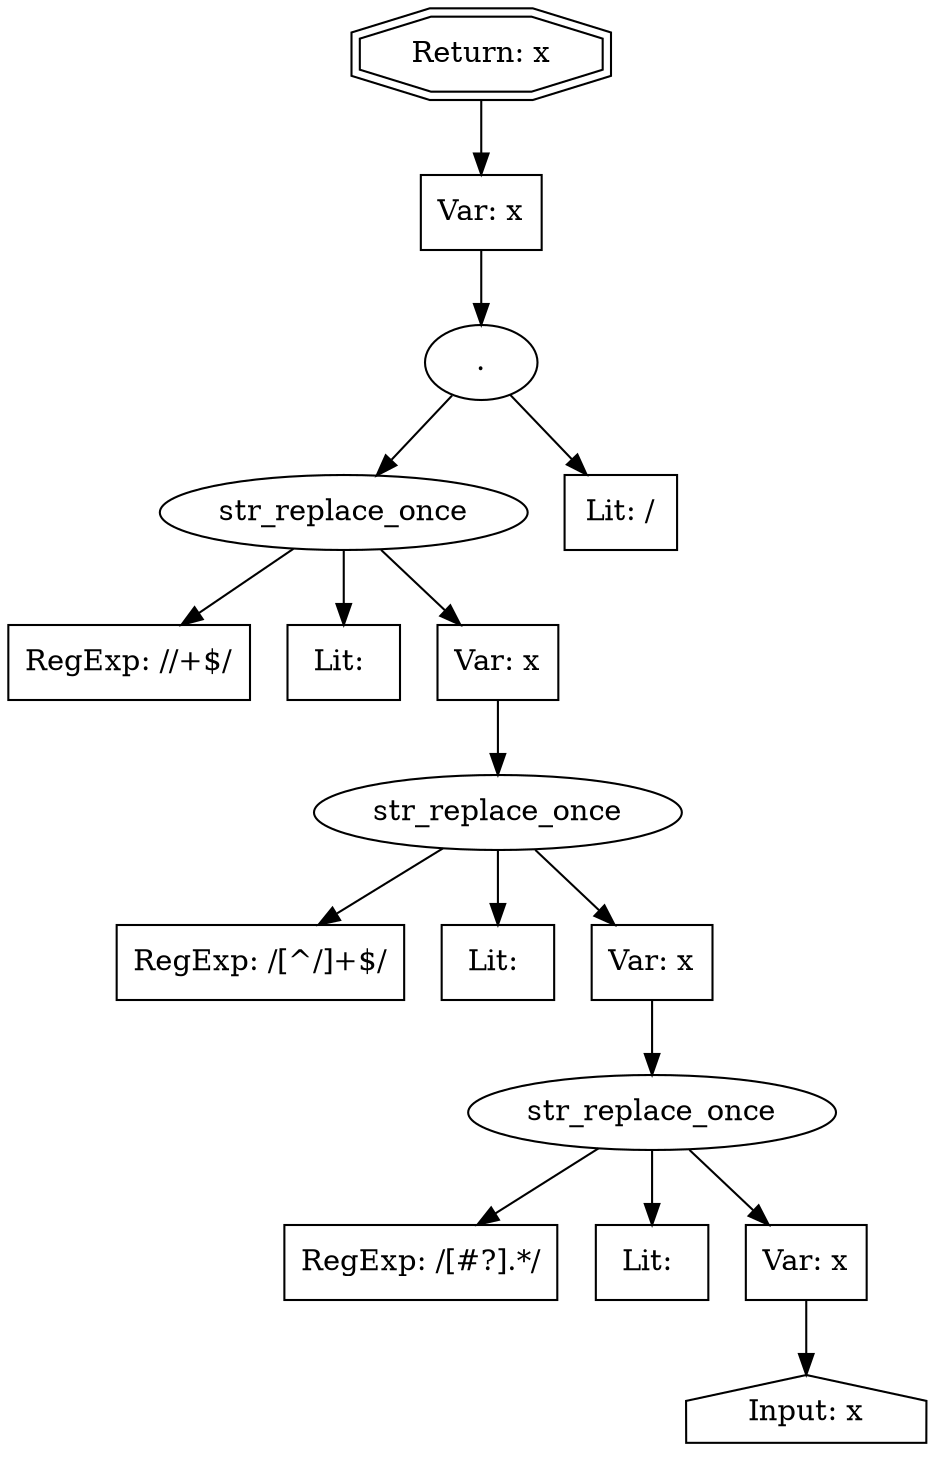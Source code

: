 // Finding: 1a82bd82-722c-4c55-affd-9a261b9addff
// Finding.url: https://www.example128.com/c/style-and-living/i</iframe></style></script></object></embed></textarea><img src=x onerror=taintfoxLog('e1951f6626024df3833486da900c7746')><!--/*
// Finding.parentloc: https://www.example128.com/c/style-and-living/i</iframe></style></script></object></embed></textarea><img src=x onerror=taintfoxLog('e1951f6626024df3833486da900c7746')><!--/*
// Finding.domain: www.example128.com
// Finding.base_domain: example128.com
// Finding.source: location.href
// Finding.sink: innerHTML
// Sanitizer.score: 236
// Sanitizer.name: p.initCore/p.getBasePageUrl
// Sanitizer.location: https://int-asset2.cxnexample128.com/356.0/javascript/global/mns.all.min.js - p.initCore/p.getBasePageUrl:33:11215
// Finding.begin: 0
// Finding.end: 23
// Finding.original_uuid: 8267171c-8115-475b-8886-c027720748da
// Finding.TwentyFiveMillionFlowsId: -721071653
// Finding.script: https://tags.example101.com/utag/marksandspencer/main/prod/utag.318.js?utv=ut4.46.202105050855
// Finding.line: 55
// Exploit.uuid: e1951f66-2602-4df3-8334-86da900c7746
// Exploit.success: false
// Exploit.status: failure
// Exploit.method: C
// Exploit.type: html
// Exploit.token: text
// Exploit.content: i
// Exploit.quote_type: None
// Exploit.tag: None
// Exploit.break_out: i</iframe></style></script></object></embed></textarea><img src=x onerror=
// Exploit.break_in: ><!--/*
// Exploit.payload: i</iframe></style></script></object></embed></textarea><img src=x onerror=taintfoxLog(1)><!--/*
// Exploit.begin_taint_url: 77
// Exploit.end_taint_url: 101
// Exploit.replace_begin_url: 77
// Exploit.replace_end_url: 101
// Exploit.replace_begin_param: 0
// Exploit.replace_end_param: 24
// Issues.LargestEncodeAttrStringChain: 0
// Issues.LargestTextFragmentEncodeChainLength: 0
// Issues.HasApproximation: true
// Issues.HasMissingImplementation: false
// Issues.HasInfiniteRegexWithFunctionReplacer: true
// Issues.MergedSplitAndJoins: false
// Issues.HasUrlInRhsOfReplace: false
// Issues.HasUrlInLhsOfReplace: false
// Issues.HasCookieValueInLhsOfreplace: false
// Issues.HasCookieValueInRhsOfreplace: false
// Issues.HasCookieValueInMatchPattern: false
// Issues.HasCookieValueInExecPattern: false
// Issues.RemovedLRConcats: false
// Issues.RemovedReplaceArtifacts: false
// Issues.HasUrlInMatchPattern: false
// Issues.HasUrlInExecPattern: false
// Issues.RemovedNOPreplaces: false
// Issues.Known_sanitizer: false
// DepGraph.hash: 1317876924
// DepGraph.sanitizer_hash: 32758253
// Non Finite Regex with function on rhs:  replace([^\/]+$/g: 0, s: 0, u: 0, m: 0, i: 0 [escapes(<: 1, >: 1, &: 1, ": 1, ': 1, `: 1, \: 1, :: 1, =: 1, %: 1, *: 1,  : 1, ,: 1, -: 1, ;: 1, ^: 1, |: 1, (: 1, ): 1, [: 1, ]: 1, {: 1, }: 1, arbitrary_tag: 1, <script>: 1, <img>: 1, js_url: 1, onabort=: 1, onactivate=: 1, onafterprint=: 1, onafterupdate=: 1, onbeforeactivate=: 1, onbeforecopy=: 1, onbeforecut=: 1, onbeforedeactivate=: 1, onbeforeeditfocus=: 1, onbeforepaste=: 1, onbeforeprint=: 1, onbeforeunload=: 1, onbeforeupdate=: 1, onbegin=: 1, onblur=: 1, onbounce=: 1, oncellchange=: 1, onchange=: 1, onclick=: 1, oncontextmenu=: 1, oncontrolselect=: 1, oncopy=: 1, oncut=: 1, ondataavailable=: 1, ondatasetchanged=: 1, ondatasetcomplete=: 1, ondblclick=: 1, ondeactivate=: 1, ondrag=: 1, ondragend=: 1, ondragleave=: 1, ondragenter=: 1, ondragover=: 1, ondragdrop=: 1, ondragstart=: 1, ondrop=: 1, onend=: 1, onerror=: 1, onerrorupdate=: 1, onfilterchange=: 1, onfinish=: 1, onFinish=: 1, onFocus=: 1, onFocusIn=: 1, onFocusOut=: 1, onHashChange=: 1, onHelp=: 1, onInput=: 1, onKeyDown=: 1, onKeyPress=: 1, onKeyUp=: 1, onLayoutComplete=: 1, onLoad=: 1, onLoseCapture=: 1, onMediaComplete=: 1, onMediaError=: 1, onMessage=: 1, onMouseDown=: 1, onMouseEnter=: 1, onMouseLeave=: 1, onMouseMove=: 1, onMouseOut=: 1, onMouseOver=: 1, onMouseUp=: 1, onMouseWheel=: 1, onMove=: 1, onMoveEnd=: 1, onMoveStart=: 1, onOffline=: 1, onOnline=: 1, onOutOfSync=: 1, onPaste=: 1, onPause=: 1, onPopState=: 1, onProgress=: 1, onPropertyChange=: 1, onReadyStateChange=: 1, onRedo=: 1, onRepeat=: 1, onReset=: 1, onResize=: 1, onResizeEnd=: 1, onResizeStart=: 1, onResume=: 1, onReverse=: 1, onRowsEnter=: 1, onRowExit=: 1, onRowDelete=: 1, onRowInserted=: 1, onScroll=: 1, onSeek=: 1, onSelect=: 1, onSelectionChange=: 1, onSelectStart=: 1, onStart=: 1, onStop=: 1, onStorage=: 1, onSyncRestored=: 1, onSubmit=: 1, onTimeError=: 1, onTrackChange=: 1, onUndo=: 1, onUnload=: 1, onURLFlip=: 1), function_rhs: true], 'function(e,t,a){return/[^\/]$/.test(e)?"":e}') - Left hand side has to be a range 
// Approximated Implementation for:  replace([^\/]+$/g: 0, s: 0, u: 0, m: 0, i: 0 [escapes(<: 1, >: 1, &: 1, ": 1, ': 1, `: 1, \: 1, :: 1, =: 1, %: 1, *: 1,  : 1, ,: 1, -: 1, ;: 1, ^: 1, |: 1, (: 1, ): 1, [: 1, ]: 1, {: 1, }: 1, arbitrary_tag: 1, <script>: 1, <img>: 1, js_url: 1, onabort=: 1, onactivate=: 1, onafterprint=: 1, onafterupdate=: 1, onbeforeactivate=: 1, onbeforecopy=: 1, onbeforecut=: 1, onbeforedeactivate=: 1, onbeforeeditfocus=: 1, onbeforepaste=: 1, onbeforeprint=: 1, onbeforeunload=: 1, onbeforeupdate=: 1, onbegin=: 1, onblur=: 1, onbounce=: 1, oncellchange=: 1, onchange=: 1, onclick=: 1, oncontextmenu=: 1, oncontrolselect=: 1, oncopy=: 1, oncut=: 1, ondataavailable=: 1, ondatasetchanged=: 1, ondatasetcomplete=: 1, ondblclick=: 1, ondeactivate=: 1, ondrag=: 1, ondragend=: 1, ondragleave=: 1, ondragenter=: 1, ondragover=: 1, ondragdrop=: 1, ondragstart=: 1, ondrop=: 1, onend=: 1, onerror=: 1, onerrorupdate=: 1, onfilterchange=: 1, onfinish=: 1, onFinish=: 1, onFocus=: 1, onFocusIn=: 1, onFocusOut=: 1, onHashChange=: 1, onHelp=: 1, onInput=: 1, onKeyDown=: 1, onKeyPress=: 1, onKeyUp=: 1, onLayoutComplete=: 1, onLoad=: 1, onLoseCapture=: 1, onMediaComplete=: 1, onMediaError=: 1, onMessage=: 1, onMouseDown=: 1, onMouseEnter=: 1, onMouseLeave=: 1, onMouseMove=: 1, onMouseOut=: 1, onMouseOver=: 1, onMouseUp=: 1, onMouseWheel=: 1, onMove=: 1, onMoveEnd=: 1, onMoveStart=: 1, onOffline=: 1, onOnline=: 1, onOutOfSync=: 1, onPaste=: 1, onPause=: 1, onPopState=: 1, onProgress=: 1, onPropertyChange=: 1, onReadyStateChange=: 1, onRedo=: 1, onRepeat=: 1, onReset=: 1, onResize=: 1, onResizeEnd=: 1, onResizeStart=: 1, onResume=: 1, onReverse=: 1, onRowsEnter=: 1, onRowExit=: 1, onRowDelete=: 1, onRowInserted=: 1, onScroll=: 1, onSeek=: 1, onSelect=: 1, onSelectionChange=: 1, onSelectStart=: 1, onStart=: 1, onStop=: 1, onStorage=: 1, onSyncRestored=: 1, onSubmit=: 1, onTimeError=: 1, onTrackChange=: 1, onUndo=: 1, onUnload=: 1, onURLFlip=: 1), function_rhs: true], 'function(e,t,a){return/[^\/]$/.test(e)?"":e}') - Left hand side has to be a range 
digraph cfg {
n0 [shape=house, label="Input: x"];
n1 [shape=ellipse, label="str_replace_once"];
n2 [shape=box, label="RegExp: /[#\?].*/"];
n3 [shape=box, label="Lit: "];
n4 [shape=box, label="Var: x"];
n5 [shape=ellipse, label="str_replace_once"];
n6 [shape=box, label="RegExp: /[^\/]+$/"];
n7 [shape=box, label="Lit: "];
n8 [shape=box, label="Var: x"];
n9 [shape=ellipse, label="str_replace_once"];
n10 [shape=box, label="RegExp: /\/+$/"];
n11 [shape=box, label="Lit: "];
n12 [shape=box, label="Var: x"];
n13 [shape=ellipse, label="."];
n14 [shape=box, label="Lit: /"];
n15 [shape=box, label="Var: x"];
n16 [shape=doubleoctagon, label="Return: x"];
n4 -> n0;
n1 -> n2;
n1 -> n3;
n1 -> n4;
n8 -> n1;
n5 -> n6;
n5 -> n7;
n5 -> n8;
n12 -> n5;
n9 -> n10;
n9 -> n11;
n9 -> n12;
n13 -> n9;
n13 -> n14;
n15 -> n13;
n16 -> n15;
}